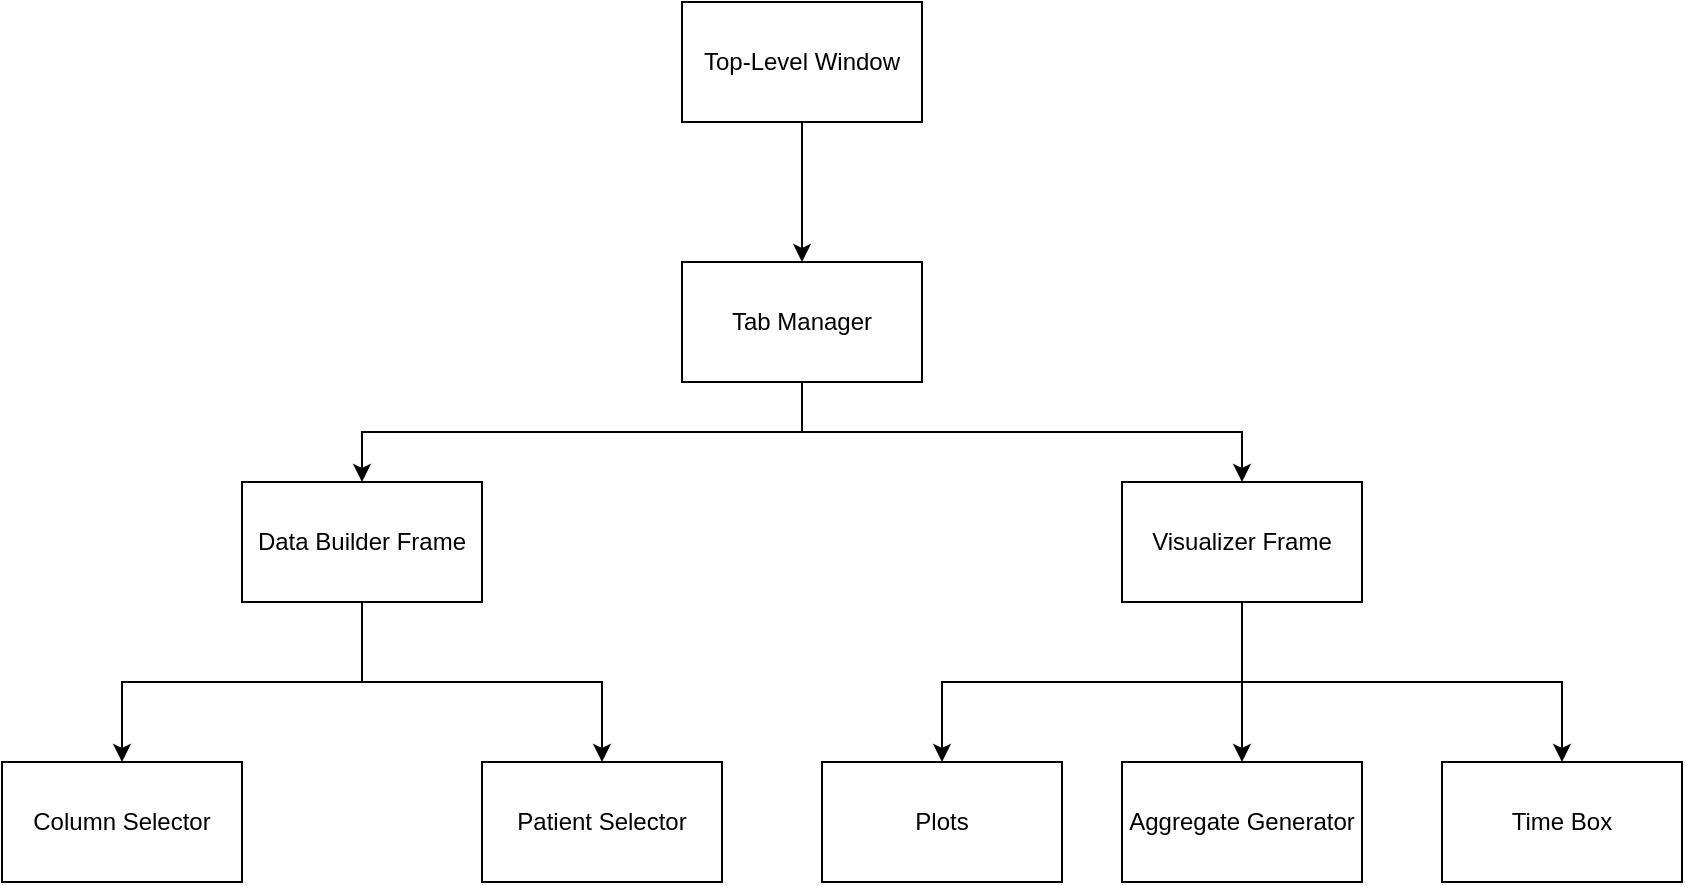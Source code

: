 <mxfile version="20.5.3" type="github" pages="2">
  <diagram id="W_cCqRv0Kzt1mo9RddS9" name="Page-1">
    <mxGraphModel dx="1902" dy="1036" grid="0" gridSize="10" guides="1" tooltips="1" connect="1" arrows="1" fold="1" page="1" pageScale="1" pageWidth="1100" pageHeight="850" background="#ffffff" math="0" shadow="0">
      <root>
        <mxCell id="0" />
        <mxCell id="1" parent="0" />
        <mxCell id="c53kzWZl8EBUGWe_J34K-12" style="edgeStyle=orthogonalEdgeStyle;rounded=0;orthogonalLoop=1;jettySize=auto;html=1;exitX=0.5;exitY=1;exitDx=0;exitDy=0;entryX=0.5;entryY=0;entryDx=0;entryDy=0;" parent="1" source="c53kzWZl8EBUGWe_J34K-1" target="c53kzWZl8EBUGWe_J34K-2" edge="1">
          <mxGeometry relative="1" as="geometry" />
        </mxCell>
        <mxCell id="c53kzWZl8EBUGWe_J34K-1" value="Top-Level Window" style="rounded=0;whiteSpace=wrap;html=1;" parent="1" vertex="1">
          <mxGeometry x="480" y="60" width="120" height="60" as="geometry" />
        </mxCell>
        <mxCell id="c53kzWZl8EBUGWe_J34K-11" style="edgeStyle=orthogonalEdgeStyle;rounded=0;orthogonalLoop=1;jettySize=auto;html=1;exitX=0.5;exitY=1;exitDx=0;exitDy=0;entryX=0.5;entryY=0;entryDx=0;entryDy=0;" parent="1" source="c53kzWZl8EBUGWe_J34K-2" target="c53kzWZl8EBUGWe_J34K-3" edge="1">
          <mxGeometry relative="1" as="geometry" />
        </mxCell>
        <mxCell id="c53kzWZl8EBUGWe_J34K-13" style="edgeStyle=orthogonalEdgeStyle;rounded=0;orthogonalLoop=1;jettySize=auto;html=1;exitX=0.5;exitY=1;exitDx=0;exitDy=0;entryX=0.5;entryY=0;entryDx=0;entryDy=0;" parent="1" source="c53kzWZl8EBUGWe_J34K-2" target="c53kzWZl8EBUGWe_J34K-4" edge="1">
          <mxGeometry relative="1" as="geometry" />
        </mxCell>
        <mxCell id="c53kzWZl8EBUGWe_J34K-2" value="Tab Manager" style="rounded=0;whiteSpace=wrap;html=1;" parent="1" vertex="1">
          <mxGeometry x="480" y="190" width="120" height="60" as="geometry" />
        </mxCell>
        <mxCell id="c53kzWZl8EBUGWe_J34K-14" style="edgeStyle=orthogonalEdgeStyle;rounded=0;orthogonalLoop=1;jettySize=auto;html=1;exitX=0.5;exitY=1;exitDx=0;exitDy=0;entryX=0.5;entryY=0;entryDx=0;entryDy=0;" parent="1" source="c53kzWZl8EBUGWe_J34K-3" target="c53kzWZl8EBUGWe_J34K-5" edge="1">
          <mxGeometry relative="1" as="geometry" />
        </mxCell>
        <mxCell id="c53kzWZl8EBUGWe_J34K-15" style="edgeStyle=orthogonalEdgeStyle;rounded=0;orthogonalLoop=1;jettySize=auto;html=1;exitX=0.5;exitY=1;exitDx=0;exitDy=0;entryX=0.5;entryY=0;entryDx=0;entryDy=0;" parent="1" source="c53kzWZl8EBUGWe_J34K-3" target="c53kzWZl8EBUGWe_J34K-6" edge="1">
          <mxGeometry relative="1" as="geometry" />
        </mxCell>
        <mxCell id="c53kzWZl8EBUGWe_J34K-3" value="Data Builder Frame" style="rounded=0;whiteSpace=wrap;html=1;" parent="1" vertex="1">
          <mxGeometry x="260" y="300" width="120" height="60" as="geometry" />
        </mxCell>
        <mxCell id="c53kzWZl8EBUGWe_J34K-16" style="edgeStyle=orthogonalEdgeStyle;rounded=0;orthogonalLoop=1;jettySize=auto;html=1;exitX=0.5;exitY=1;exitDx=0;exitDy=0;entryX=0.5;entryY=0;entryDx=0;entryDy=0;" parent="1" source="c53kzWZl8EBUGWe_J34K-4" target="c53kzWZl8EBUGWe_J34K-7" edge="1">
          <mxGeometry relative="1" as="geometry" />
        </mxCell>
        <mxCell id="c53kzWZl8EBUGWe_J34K-17" style="edgeStyle=orthogonalEdgeStyle;rounded=0;orthogonalLoop=1;jettySize=auto;html=1;exitX=0.5;exitY=1;exitDx=0;exitDy=0;entryX=0.5;entryY=0;entryDx=0;entryDy=0;" parent="1" source="c53kzWZl8EBUGWe_J34K-4" target="c53kzWZl8EBUGWe_J34K-9" edge="1">
          <mxGeometry relative="1" as="geometry" />
        </mxCell>
        <mxCell id="c53kzWZl8EBUGWe_J34K-18" style="edgeStyle=orthogonalEdgeStyle;rounded=0;orthogonalLoop=1;jettySize=auto;html=1;exitX=0.5;exitY=1;exitDx=0;exitDy=0;entryX=0.5;entryY=0;entryDx=0;entryDy=0;" parent="1" source="c53kzWZl8EBUGWe_J34K-4" target="c53kzWZl8EBUGWe_J34K-8" edge="1">
          <mxGeometry relative="1" as="geometry" />
        </mxCell>
        <mxCell id="c53kzWZl8EBUGWe_J34K-4" value="Visualizer Frame" style="rounded=0;whiteSpace=wrap;html=1;" parent="1" vertex="1">
          <mxGeometry x="700" y="300" width="120" height="60" as="geometry" />
        </mxCell>
        <mxCell id="c53kzWZl8EBUGWe_J34K-5" value="Column Selector" style="rounded=0;whiteSpace=wrap;html=1;" parent="1" vertex="1">
          <mxGeometry x="140" y="440" width="120" height="60" as="geometry" />
        </mxCell>
        <mxCell id="c53kzWZl8EBUGWe_J34K-6" value="Patient Selector" style="rounded=0;whiteSpace=wrap;html=1;" parent="1" vertex="1">
          <mxGeometry x="380" y="440" width="120" height="60" as="geometry" />
        </mxCell>
        <mxCell id="c53kzWZl8EBUGWe_J34K-7" value="Plots" style="rounded=0;whiteSpace=wrap;html=1;" parent="1" vertex="1">
          <mxGeometry x="550" y="440" width="120" height="60" as="geometry" />
        </mxCell>
        <mxCell id="c53kzWZl8EBUGWe_J34K-8" value="Time Box" style="rounded=0;whiteSpace=wrap;html=1;" parent="1" vertex="1">
          <mxGeometry x="860" y="440" width="120" height="60" as="geometry" />
        </mxCell>
        <mxCell id="c53kzWZl8EBUGWe_J34K-9" value="Aggregate Generator" style="rounded=0;whiteSpace=wrap;html=1;" parent="1" vertex="1">
          <mxGeometry x="700" y="440" width="120" height="60" as="geometry" />
        </mxCell>
      </root>
    </mxGraphModel>
  </diagram>
  <diagram id="jYoCVKqLXng2T-5TM0VG" name="Page-2">
    <mxGraphModel dx="1902" dy="1036" grid="1" gridSize="10" guides="1" tooltips="1" connect="1" arrows="1" fold="1" page="1" pageScale="1" pageWidth="1100" pageHeight="850" background="#ffffff" math="0" shadow="0">
      <root>
        <mxCell id="0" />
        <mxCell id="1" parent="0" />
        <mxCell id="l-k8mICFh_a-U3BNCip7-1" value="Window (tk.Tk)" style="swimlane;fontStyle=0;childLayout=stackLayout;horizontal=1;startSize=26;fillColor=none;horizontalStack=0;resizeParent=1;resizeParentMax=0;resizeLast=0;collapsible=1;marginBottom=0;" parent="1" vertex="1">
          <mxGeometry x="460" y="60" width="140" height="78" as="geometry" />
        </mxCell>
        <mxCell id="l-k8mICFh_a-U3BNCip7-2" value="notebook" style="text;strokeColor=none;fillColor=none;align=left;verticalAlign=top;spacingLeft=4;spacingRight=4;overflow=hidden;rotatable=0;points=[[0,0.5],[1,0.5]];portConstraint=eastwest;" parent="l-k8mICFh_a-U3BNCip7-1" vertex="1">
          <mxGeometry y="26" width="140" height="26" as="geometry" />
        </mxCell>
        <mxCell id="l-k8mICFh_a-U3BNCip7-3" value="AddTab(name, frame)" style="text;strokeColor=none;fillColor=none;align=left;verticalAlign=top;spacingLeft=4;spacingRight=4;overflow=hidden;rotatable=0;points=[[0,0.5],[1,0.5]];portConstraint=eastwest;" parent="l-k8mICFh_a-U3BNCip7-1" vertex="1">
          <mxGeometry y="52" width="140" height="26" as="geometry" />
        </mxCell>
        <mxCell id="l-k8mICFh_a-U3BNCip7-5" value="DataBuilderFrame (tk.Frame)" style="swimlane;fontStyle=0;childLayout=stackLayout;horizontal=1;startSize=26;fillColor=none;horizontalStack=0;resizeParent=1;resizeParentMax=0;resizeLast=0;collapsible=1;marginBottom=0;" parent="1" vertex="1">
          <mxGeometry x="140" y="120" width="170" height="156" as="geometry" />
        </mxCell>
        <mxCell id="l-k8mICFh_a-U3BNCip7-6" value="notebook" style="text;strokeColor=none;fillColor=none;align=left;verticalAlign=top;spacingLeft=4;spacingRight=4;overflow=hidden;rotatable=0;points=[[0,0.5],[1,0.5]];portConstraint=eastwest;" parent="l-k8mICFh_a-U3BNCip7-5" vertex="1">
          <mxGeometry y="26" width="170" height="26" as="geometry" />
        </mxCell>
        <mxCell id="l-k8mICFh_a-U3BNCip7-7" value="fileSelector" style="text;strokeColor=none;fillColor=none;align=left;verticalAlign=top;spacingLeft=4;spacingRight=4;overflow=hidden;rotatable=0;points=[[0,0.5],[1,0.5]];portConstraint=eastwest;" parent="l-k8mICFh_a-U3BNCip7-5" vertex="1">
          <mxGeometry y="52" width="170" height="26" as="geometry" />
        </mxCell>
        <mxCell id="l-k8mICFh_a-U3BNCip7-8" value="columnSelector" style="text;strokeColor=none;fillColor=none;align=left;verticalAlign=top;spacingLeft=4;spacingRight=4;overflow=hidden;rotatable=0;points=[[0,0.5],[1,0.5]];portConstraint=eastwest;" parent="l-k8mICFh_a-U3BNCip7-5" vertex="1">
          <mxGeometry y="78" width="170" height="26" as="geometry" />
        </mxCell>
        <mxCell id="l-k8mICFh_a-U3BNCip7-9" value="createVisualButton" style="text;strokeColor=none;fillColor=none;align=left;verticalAlign=top;spacingLeft=4;spacingRight=4;overflow=hidden;rotatable=0;points=[[0,0.5],[1,0.5]];portConstraint=eastwest;" parent="l-k8mICFh_a-U3BNCip7-5" vertex="1">
          <mxGeometry y="104" width="170" height="26" as="geometry" />
        </mxCell>
        <mxCell id="l-k8mICFh_a-U3BNCip7-10" value="CreateVisual()" style="text;strokeColor=none;fillColor=none;align=left;verticalAlign=top;spacingLeft=4;spacingRight=4;overflow=hidden;rotatable=0;points=[[0,0.5],[1,0.5]];portConstraint=eastwest;" parent="l-k8mICFh_a-U3BNCip7-5" vertex="1">
          <mxGeometry y="130" width="170" height="26" as="geometry" />
        </mxCell>
        <mxCell id="l-k8mICFh_a-U3BNCip7-11" value="FileSelectorFrame&#xa;(tk.Frame)" style="swimlane;fontStyle=0;childLayout=stackLayout;horizontal=1;startSize=26;fillColor=none;horizontalStack=0;resizeParent=1;resizeParentMax=0;resizeLast=0;collapsible=1;marginBottom=0;" parent="1" vertex="1">
          <mxGeometry x="50" y="350" width="140" height="260" as="geometry" />
        </mxCell>
        <mxCell id="l-k8mICFh_a-U3BNCip7-12" value="root" style="text;strokeColor=none;fillColor=none;align=left;verticalAlign=top;spacingLeft=4;spacingRight=4;overflow=hidden;rotatable=0;points=[[0,0.5],[1,0.5]];portConstraint=eastwest;" parent="l-k8mICFh_a-U3BNCip7-11" vertex="1">
          <mxGeometry y="26" width="140" height="26" as="geometry" />
        </mxCell>
        <mxCell id="l-k8mICFh_a-U3BNCip7-13" value="dateList" style="text;strokeColor=none;fillColor=none;align=left;verticalAlign=top;spacingLeft=4;spacingRight=4;overflow=hidden;rotatable=0;points=[[0,0.5],[1,0.5]];portConstraint=eastwest;" parent="l-k8mICFh_a-U3BNCip7-11" vertex="1">
          <mxGeometry y="52" width="140" height="26" as="geometry" />
        </mxCell>
        <mxCell id="l-k8mICFh_a-U3BNCip7-14" value="patientList" style="text;strokeColor=none;fillColor=none;align=left;verticalAlign=top;spacingLeft=4;spacingRight=4;overflow=hidden;rotatable=0;points=[[0,0.5],[1,0.5]];portConstraint=eastwest;" parent="l-k8mICFh_a-U3BNCip7-11" vertex="1">
          <mxGeometry y="78" width="140" height="26" as="geometry" />
        </mxCell>
        <mxCell id="l-k8mICFh_a-U3BNCip7-16" value="pathToSelection" style="text;strokeColor=none;fillColor=none;align=left;verticalAlign=top;spacingLeft=4;spacingRight=4;overflow=hidden;rotatable=0;points=[[0,0.5],[1,0.5]];portConstraint=eastwest;" parent="l-k8mICFh_a-U3BNCip7-11" vertex="1">
          <mxGeometry y="104" width="140" height="26" as="geometry" />
        </mxCell>
        <mxCell id="l-k8mICFh_a-U3BNCip7-17" value="UpdateDateOptions()" style="text;strokeColor=none;fillColor=none;align=left;verticalAlign=top;spacingLeft=4;spacingRight=4;overflow=hidden;rotatable=0;points=[[0,0.5],[1,0.5]];portConstraint=eastwest;" parent="l-k8mICFh_a-U3BNCip7-11" vertex="1">
          <mxGeometry y="130" width="140" height="26" as="geometry" />
        </mxCell>
        <mxCell id="l-k8mICFh_a-U3BNCip7-18" value="UpdatePatientOptions()" style="text;strokeColor=none;fillColor=none;align=left;verticalAlign=top;spacingLeft=4;spacingRight=4;overflow=hidden;rotatable=0;points=[[0,0.5],[1,0.5]];portConstraint=eastwest;" parent="l-k8mICFh_a-U3BNCip7-11" vertex="1">
          <mxGeometry y="156" width="140" height="26" as="geometry" />
        </mxCell>
        <mxCell id="l-k8mICFh_a-U3BNCip7-19" value="OnDateSelected()" style="text;strokeColor=none;fillColor=none;align=left;verticalAlign=top;spacingLeft=4;spacingRight=4;overflow=hidden;rotatable=0;points=[[0,0.5],[1,0.5]];portConstraint=eastwest;" parent="l-k8mICFh_a-U3BNCip7-11" vertex="1">
          <mxGeometry y="182" width="140" height="26" as="geometry" />
        </mxCell>
        <mxCell id="l-k8mICFh_a-U3BNCip7-20" value="OnPatientSelected()" style="text;strokeColor=none;fillColor=none;align=left;verticalAlign=top;spacingLeft=4;spacingRight=4;overflow=hidden;rotatable=0;points=[[0,0.5],[1,0.5]];portConstraint=eastwest;" parent="l-k8mICFh_a-U3BNCip7-11" vertex="1">
          <mxGeometry y="208" width="140" height="26" as="geometry" />
        </mxCell>
        <mxCell id="l-k8mICFh_a-U3BNCip7-21" value="GetPathToFiles()" style="text;strokeColor=none;fillColor=none;align=left;verticalAlign=top;spacingLeft=4;spacingRight=4;overflow=hidden;rotatable=0;points=[[0,0.5],[1,0.5]];portConstraint=eastwest;" parent="l-k8mICFh_a-U3BNCip7-11" vertex="1">
          <mxGeometry y="234" width="140" height="26" as="geometry" />
        </mxCell>
        <mxCell id="l-k8mICFh_a-U3BNCip7-22" value="ColumnSelectorFrame&#xa;(tk.Frame)" style="swimlane;fontStyle=0;childLayout=stackLayout;horizontal=1;startSize=26;fillColor=none;horizontalStack=0;resizeParent=1;resizeParentMax=0;resizeLast=0;collapsible=1;marginBottom=0;" parent="1" vertex="1">
          <mxGeometry x="230" y="350" width="140" height="286" as="geometry" />
        </mxCell>
        <mxCell id="l-k8mICFh_a-U3BNCip7-23" value="root" style="text;strokeColor=none;fillColor=none;align=left;verticalAlign=top;spacingLeft=4;spacingRight=4;overflow=hidden;rotatable=0;points=[[0,0.5],[1,0.5]];portConstraint=eastwest;" parent="l-k8mICFh_a-U3BNCip7-22" vertex="1">
          <mxGeometry y="26" width="140" height="26" as="geometry" />
        </mxCell>
        <mxCell id="l-k8mICFh_a-U3BNCip7-24" value="chosenCols" style="text;strokeColor=none;fillColor=none;align=left;verticalAlign=top;spacingLeft=4;spacingRight=4;overflow=hidden;rotatable=0;points=[[0,0.5],[1,0.5]];portConstraint=eastwest;" parent="l-k8mICFh_a-U3BNCip7-22" vertex="1">
          <mxGeometry y="52" width="140" height="26" as="geometry" />
        </mxCell>
        <mxCell id="l-k8mICFh_a-U3BNCip7-25" value="unchosenCols" style="text;strokeColor=none;fillColor=none;align=left;verticalAlign=top;spacingLeft=4;spacingRight=4;overflow=hidden;rotatable=0;points=[[0,0.5],[1,0.5]];portConstraint=eastwest;" parent="l-k8mICFh_a-U3BNCip7-22" vertex="1">
          <mxGeometry y="78" width="140" height="26" as="geometry" />
        </mxCell>
        <mxCell id="l-k8mICFh_a-U3BNCip7-26" value="addColButton" style="text;strokeColor=none;fillColor=none;align=left;verticalAlign=top;spacingLeft=4;spacingRight=4;overflow=hidden;rotatable=0;points=[[0,0.5],[1,0.5]];portConstraint=eastwest;" parent="l-k8mICFh_a-U3BNCip7-22" vertex="1">
          <mxGeometry y="104" width="140" height="26" as="geometry" />
        </mxCell>
        <mxCell id="l-k8mICFh_a-U3BNCip7-27" value="removeColButton" style="text;strokeColor=none;fillColor=none;align=left;verticalAlign=top;spacingLeft=4;spacingRight=4;overflow=hidden;rotatable=0;points=[[0,0.5],[1,0.5]];portConstraint=eastwest;" parent="l-k8mICFh_a-U3BNCip7-22" vertex="1">
          <mxGeometry y="130" width="140" height="26" as="geometry" />
        </mxCell>
        <mxCell id="l-k8mICFh_a-U3BNCip7-28" value="removeColButton" style="text;strokeColor=none;fillColor=none;align=left;verticalAlign=top;spacingLeft=4;spacingRight=4;overflow=hidden;rotatable=0;points=[[0,0.5],[1,0.5]];portConstraint=eastwest;" parent="l-k8mICFh_a-U3BNCip7-22" vertex="1">
          <mxGeometry y="156" width="140" height="26" as="geometry" />
        </mxCell>
        <mxCell id="l-k8mICFh_a-U3BNCip7-29" value="AddColumn()" style="text;strokeColor=none;fillColor=none;align=left;verticalAlign=top;spacingLeft=4;spacingRight=4;overflow=hidden;rotatable=0;points=[[0,0.5],[1,0.5]];portConstraint=eastwest;" parent="l-k8mICFh_a-U3BNCip7-22" vertex="1">
          <mxGeometry y="182" width="140" height="26" as="geometry" />
        </mxCell>
        <mxCell id="l-k8mICFh_a-U3BNCip7-30" value="RemoveColumn()" style="text;strokeColor=none;fillColor=none;align=left;verticalAlign=top;spacingLeft=4;spacingRight=4;overflow=hidden;rotatable=0;points=[[0,0.5],[1,0.5]];portConstraint=eastwest;" parent="l-k8mICFh_a-U3BNCip7-22" vertex="1">
          <mxGeometry y="208" width="140" height="26" as="geometry" />
        </mxCell>
        <mxCell id="l-k8mICFh_a-U3BNCip7-31" value="UpdateView()" style="text;strokeColor=none;fillColor=none;align=left;verticalAlign=top;spacingLeft=4;spacingRight=4;overflow=hidden;rotatable=0;points=[[0,0.5],[1,0.5]];portConstraint=eastwest;" parent="l-k8mICFh_a-U3BNCip7-22" vertex="1">
          <mxGeometry y="234" width="140" height="26" as="geometry" />
        </mxCell>
        <mxCell id="l-k8mICFh_a-U3BNCip7-32" value="GetChosenColumns()" style="text;strokeColor=none;fillColor=none;align=left;verticalAlign=top;spacingLeft=4;spacingRight=4;overflow=hidden;rotatable=0;points=[[0,0.5],[1,0.5]];portConstraint=eastwest;" parent="l-k8mICFh_a-U3BNCip7-22" vertex="1">
          <mxGeometry y="260" width="140" height="26" as="geometry" />
        </mxCell>
        <mxCell id="l-k8mICFh_a-U3BNCip7-36" value="1" style="endArrow=open;html=1;endSize=12;startArrow=diamondThin;startSize=14;startFill=1;edgeStyle=orthogonalEdgeStyle;align=left;verticalAlign=bottom;rounded=0;exitX=0;exitY=0.5;exitDx=0;exitDy=0;entryX=0.5;entryY=0;entryDx=0;entryDy=0;" parent="1" source="l-k8mICFh_a-U3BNCip7-2" target="l-k8mICFh_a-U3BNCip7-5" edge="1">
          <mxGeometry x="-0.852" relative="1" as="geometry">
            <mxPoint x="470" y="530" as="sourcePoint" />
            <mxPoint x="630" y="530" as="targetPoint" />
            <mxPoint as="offset" />
          </mxGeometry>
        </mxCell>
        <mxCell id="l-k8mICFh_a-U3BNCip7-37" value="1" style="endArrow=open;html=1;endSize=12;startArrow=diamondThin;startSize=14;startFill=1;edgeStyle=orthogonalEdgeStyle;align=left;verticalAlign=bottom;rounded=0;exitX=1;exitY=0.5;exitDx=0;exitDy=0;entryX=0.5;entryY=0;entryDx=0;entryDy=0;" parent="1" source="l-k8mICFh_a-U3BNCip7-10" target="l-k8mICFh_a-U3BNCip7-22" edge="1">
          <mxGeometry x="-1" y="3" relative="1" as="geometry">
            <mxPoint x="470" y="530" as="sourcePoint" />
            <mxPoint x="630" y="530" as="targetPoint" />
          </mxGeometry>
        </mxCell>
        <mxCell id="l-k8mICFh_a-U3BNCip7-38" value="1" style="endArrow=open;html=1;endSize=12;startArrow=diamondThin;startSize=14;startFill=1;edgeStyle=orthogonalEdgeStyle;align=left;verticalAlign=bottom;rounded=0;exitX=0;exitY=0.5;exitDx=0;exitDy=0;entryX=0.5;entryY=0;entryDx=0;entryDy=0;" parent="1" source="l-k8mICFh_a-U3BNCip7-10" target="l-k8mICFh_a-U3BNCip7-11" edge="1">
          <mxGeometry x="-0.626" relative="1" as="geometry">
            <mxPoint x="470" y="530" as="sourcePoint" />
            <mxPoint x="630" y="530" as="targetPoint" />
            <mxPoint as="offset" />
          </mxGeometry>
        </mxCell>
        <mxCell id="l-k8mICFh_a-U3BNCip7-39" value="1" style="endArrow=open;html=1;endSize=12;startArrow=diamondThin;startSize=14;startFill=0;edgeStyle=orthogonalEdgeStyle;align=left;verticalAlign=bottom;rounded=0;exitX=1;exitY=0.5;exitDx=0;exitDy=0;" parent="1" source="l-k8mICFh_a-U3BNCip7-2" target="l-k8mICFh_a-U3BNCip7-40" edge="1">
          <mxGeometry x="-1" y="3" relative="1" as="geometry">
            <mxPoint x="470" y="400" as="sourcePoint" />
            <mxPoint x="770" y="260" as="targetPoint" />
          </mxGeometry>
        </mxCell>
        <mxCell id="l-k8mICFh_a-U3BNCip7-40" value="VisualizerFrame (tk.Frame)" style="swimlane;fontStyle=0;childLayout=stackLayout;horizontal=1;startSize=26;fillColor=none;horizontalStack=0;resizeParent=1;resizeParentMax=0;resizeLast=0;collapsible=1;marginBottom=0;" parent="1" vertex="1">
          <mxGeometry x="770" y="138" width="180" height="260" as="geometry" />
        </mxCell>
        <mxCell id="l-k8mICFh_a-U3BNCip7-41" value="notebook" style="text;strokeColor=none;fillColor=none;align=left;verticalAlign=top;spacingLeft=4;spacingRight=4;overflow=hidden;rotatable=0;points=[[0,0.5],[1,0.5]];portConstraint=eastwest;" parent="l-k8mICFh_a-U3BNCip7-40" vertex="1">
          <mxGeometry y="26" width="180" height="26" as="geometry" />
        </mxCell>
        <mxCell id="l-k8mICFh_a-U3BNCip7-45" value="summaryCsvPath" style="text;strokeColor=none;fillColor=none;align=left;verticalAlign=top;spacingLeft=4;spacingRight=4;overflow=hidden;rotatable=0;points=[[0,0.5],[1,0.5]];portConstraint=eastwest;" parent="l-k8mICFh_a-U3BNCip7-40" vertex="1">
          <mxGeometry y="52" width="180" height="26" as="geometry" />
        </mxCell>
        <mxCell id="l-k8mICFh_a-U3BNCip7-42" value="metadataCsvPath" style="text;strokeColor=none;fillColor=none;align=left;verticalAlign=top;spacingLeft=4;spacingRight=4;overflow=hidden;rotatable=0;points=[[0,0.5],[1,0.5]];portConstraint=eastwest;" parent="l-k8mICFh_a-U3BNCip7-40" vertex="1">
          <mxGeometry y="78" width="180" height="26" as="geometry" />
        </mxCell>
        <mxCell id="l-k8mICFh_a-U3BNCip7-43" value="dependentVariables" style="text;strokeColor=none;fillColor=none;align=left;verticalAlign=top;spacingLeft=4;spacingRight=4;overflow=hidden;rotatable=0;points=[[0,0.5],[1,0.5]];portConstraint=eastwest;" parent="l-k8mICFh_a-U3BNCip7-40" vertex="1">
          <mxGeometry y="104" width="180" height="26" as="geometry" />
        </mxCell>
        <mxCell id="l-k8mICFh_a-U3BNCip7-44" value="numberOfGraphs" style="text;strokeColor=none;fillColor=none;align=left;verticalAlign=top;spacingLeft=4;spacingRight=4;overflow=hidden;rotatable=0;points=[[0,0.5],[1,0.5]];portConstraint=eastwest;" parent="l-k8mICFh_a-U3BNCip7-40" vertex="1">
          <mxGeometry y="130" width="180" height="26" as="geometry" />
        </mxCell>
        <mxCell id="l-k8mICFh_a-U3BNCip7-46" value="dataFrameWindowed" style="text;strokeColor=none;fillColor=none;align=left;verticalAlign=top;spacingLeft=4;spacingRight=4;overflow=hidden;rotatable=0;points=[[0,0.5],[1,0.5]];portConstraint=eastwest;" parent="l-k8mICFh_a-U3BNCip7-40" vertex="1">
          <mxGeometry y="156" width="180" height="26" as="geometry" />
        </mxCell>
        <mxCell id="l-k8mICFh_a-U3BNCip7-49" value="matplotCanvas" style="text;strokeColor=none;fillColor=none;align=left;verticalAlign=top;spacingLeft=4;spacingRight=4;overflow=hidden;rotatable=0;points=[[0,0.5],[1,0.5]];portConstraint=eastwest;" parent="l-k8mICFh_a-U3BNCip7-40" vertex="1">
          <mxGeometry y="182" width="180" height="26" as="geometry" />
        </mxCell>
        <mxCell id="l-k8mICFh_a-U3BNCip7-47" value="SetupGraphs()" style="text;strokeColor=none;fillColor=none;align=left;verticalAlign=top;spacingLeft=4;spacingRight=4;overflow=hidden;rotatable=0;points=[[0,0.5],[1,0.5]];portConstraint=eastwest;" parent="l-k8mICFh_a-U3BNCip7-40" vertex="1">
          <mxGeometry y="208" width="180" height="26" as="geometry" />
        </mxCell>
        <mxCell id="l-k8mICFh_a-U3BNCip7-48" value="GetCanvas()" style="text;strokeColor=none;fillColor=none;align=left;verticalAlign=top;spacingLeft=4;spacingRight=4;overflow=hidden;rotatable=0;points=[[0,0.5],[1,0.5]];portConstraint=eastwest;" parent="l-k8mICFh_a-U3BNCip7-40" vertex="1">
          <mxGeometry y="234" width="180" height="26" as="geometry" />
        </mxCell>
        <mxCell id="bBJrGRC-faZmxd1EPWDm-2" value="1" style="endArrow=open;html=1;endSize=12;startArrow=diamondThin;startSize=14;startFill=0;edgeStyle=orthogonalEdgeStyle;align=left;verticalAlign=bottom;rounded=0;entryX=0.5;entryY=0;entryDx=0;entryDy=0;exitX=0;exitY=0.5;exitDx=0;exitDy=0;" edge="1" parent="1" source="l-k8mICFh_a-U3BNCip7-3" target="bBJrGRC-faZmxd1EPWDm-3">
          <mxGeometry x="-0.944" y="25" relative="1" as="geometry">
            <mxPoint x="450" y="125" as="sourcePoint" />
            <mxPoint x="750" y="269" as="targetPoint" />
            <Array as="points">
              <mxPoint x="400" y="125" />
              <mxPoint x="400" y="240" />
              <mxPoint x="530" y="240" />
            </Array>
            <mxPoint as="offset" />
          </mxGeometry>
        </mxCell>
        <mxCell id="bBJrGRC-faZmxd1EPWDm-3" value="TableFrame (tk.Frame)" style="swimlane;fontStyle=0;childLayout=stackLayout;horizontal=1;startSize=26;fillColor=none;horizontalStack=0;resizeParent=1;resizeParentMax=0;resizeLast=0;collapsible=1;marginBottom=0;" vertex="1" parent="1">
          <mxGeometry x="460" y="290" width="140" height="208" as="geometry" />
        </mxCell>
        <mxCell id="bBJrGRC-faZmxd1EPWDm-4" value="notebook" style="text;strokeColor=none;fillColor=none;align=left;verticalAlign=top;spacingLeft=4;spacingRight=4;overflow=hidden;rotatable=0;points=[[0,0.5],[1,0.5]];portConstraint=eastwest;" vertex="1" parent="bBJrGRC-faZmxd1EPWDm-3">
          <mxGeometry y="26" width="140" height="26" as="geometry" />
        </mxCell>
        <mxCell id="bBJrGRC-faZmxd1EPWDm-5" value="summaryCsvPath" style="text;strokeColor=none;fillColor=none;align=left;verticalAlign=top;spacingLeft=4;spacingRight=4;overflow=hidden;rotatable=0;points=[[0,0.5],[1,0.5]];portConstraint=eastwest;" vertex="1" parent="bBJrGRC-faZmxd1EPWDm-3">
          <mxGeometry y="52" width="140" height="26" as="geometry" />
        </mxCell>
        <mxCell id="bBJrGRC-faZmxd1EPWDm-6" value="chosenCols" style="text;strokeColor=none;fillColor=none;align=left;verticalAlign=top;spacingLeft=4;spacingRight=4;overflow=hidden;rotatable=0;points=[[0,0.5],[1,0.5]];portConstraint=eastwest;" vertex="1" parent="bBJrGRC-faZmxd1EPWDm-3">
          <mxGeometry y="78" width="140" height="26" as="geometry" />
        </mxCell>
        <mxCell id="bBJrGRC-faZmxd1EPWDm-7" value="dependentVariables" style="text;strokeColor=none;fillColor=none;align=left;verticalAlign=top;spacingLeft=4;spacingRight=4;overflow=hidden;rotatable=0;points=[[0,0.5],[1,0.5]];portConstraint=eastwest;" vertex="1" parent="bBJrGRC-faZmxd1EPWDm-3">
          <mxGeometry y="104" width="140" height="26" as="geometry" />
        </mxCell>
        <mxCell id="bBJrGRC-faZmxd1EPWDm-8" value="numberOfGraphs" style="text;strokeColor=none;fillColor=none;align=left;verticalAlign=top;spacingLeft=4;spacingRight=4;overflow=hidden;rotatable=0;points=[[0,0.5],[1,0.5]];portConstraint=eastwest;" vertex="1" parent="bBJrGRC-faZmxd1EPWDm-3">
          <mxGeometry y="130" width="140" height="26" as="geometry" />
        </mxCell>
        <mxCell id="bBJrGRC-faZmxd1EPWDm-9" value="summaryStats" style="text;strokeColor=none;fillColor=none;align=left;verticalAlign=top;spacingLeft=4;spacingRight=4;overflow=hidden;rotatable=0;points=[[0,0.5],[1,0.5]];portConstraint=eastwest;" vertex="1" parent="bBJrGRC-faZmxd1EPWDm-3">
          <mxGeometry y="156" width="140" height="26" as="geometry" />
        </mxCell>
        <mxCell id="bBJrGRC-faZmxd1EPWDm-11" value="CreateTable()" style="text;strokeColor=none;fillColor=none;align=left;verticalAlign=top;spacingLeft=4;spacingRight=4;overflow=hidden;rotatable=0;points=[[0,0.5],[1,0.5]];portConstraint=eastwest;" vertex="1" parent="bBJrGRC-faZmxd1EPWDm-3">
          <mxGeometry y="182" width="140" height="26" as="geometry" />
        </mxCell>
        <mxCell id="bBJrGRC-faZmxd1EPWDm-23" style="edgeStyle=orthogonalEdgeStyle;rounded=0;orthogonalLoop=1;jettySize=auto;html=1;exitX=0.5;exitY=0;exitDx=0;exitDy=0;entryX=1;entryY=0.5;entryDx=0;entryDy=0;" edge="1" parent="1" source="bBJrGRC-faZmxd1EPWDm-13" target="bBJrGRC-faZmxd1EPWDm-9">
          <mxGeometry relative="1" as="geometry" />
        </mxCell>
        <mxCell id="bBJrGRC-faZmxd1EPWDm-24" style="edgeStyle=orthogonalEdgeStyle;rounded=0;orthogonalLoop=1;jettySize=auto;html=1;exitX=0.75;exitY=0;exitDx=0;exitDy=0;entryX=0;entryY=0.5;entryDx=0;entryDy=0;" edge="1" parent="1" source="bBJrGRC-faZmxd1EPWDm-13" target="l-k8mICFh_a-U3BNCip7-46">
          <mxGeometry relative="1" as="geometry">
            <Array as="points">
              <mxPoint x="750" y="630" />
              <mxPoint x="750" y="307" />
            </Array>
          </mxGeometry>
        </mxCell>
        <mxCell id="bBJrGRC-faZmxd1EPWDm-13" value="DataFrame_Windowed" style="swimlane;fontStyle=0;childLayout=stackLayout;horizontal=1;startSize=26;fillColor=none;horizontalStack=0;resizeParent=1;resizeParentMax=0;resizeLast=0;collapsible=1;marginBottom=0;" vertex="1" parent="1">
          <mxGeometry x="610" y="630" width="190" height="182" as="geometry" />
        </mxCell>
        <mxCell id="bBJrGRC-faZmxd1EPWDm-14" value="chosenCols" style="text;strokeColor=none;fillColor=none;align=left;verticalAlign=top;spacingLeft=4;spacingRight=4;overflow=hidden;rotatable=0;points=[[0,0.5],[1,0.5]];portConstraint=eastwest;" vertex="1" parent="bBJrGRC-faZmxd1EPWDm-13">
          <mxGeometry y="26" width="190" height="26" as="geometry" />
        </mxCell>
        <mxCell id="bBJrGRC-faZmxd1EPWDm-15" value="AddColumn()" style="text;strokeColor=none;fillColor=none;align=left;verticalAlign=top;spacingLeft=4;spacingRight=4;overflow=hidden;rotatable=0;points=[[0,0.5],[1,0.5]];portConstraint=eastwest;" vertex="1" parent="bBJrGRC-faZmxd1EPWDm-13">
          <mxGeometry y="52" width="190" height="26" as="geometry" />
        </mxCell>
        <mxCell id="bBJrGRC-faZmxd1EPWDm-16" value="RemoveColumn()" style="text;strokeColor=none;fillColor=none;align=left;verticalAlign=top;spacingLeft=4;spacingRight=4;overflow=hidden;rotatable=0;points=[[0,0.5],[1,0.5]];portConstraint=eastwest;" vertex="1" parent="bBJrGRC-faZmxd1EPWDm-13">
          <mxGeometry y="78" width="190" height="26" as="geometry" />
        </mxCell>
        <mxCell id="bBJrGRC-faZmxd1EPWDm-17" value="GetSelectedColumns()" style="text;strokeColor=none;fillColor=none;align=left;verticalAlign=top;spacingLeft=4;spacingRight=4;overflow=hidden;rotatable=0;points=[[0,0.5],[1,0.5]];portConstraint=eastwest;" vertex="1" parent="bBJrGRC-faZmxd1EPWDm-13">
          <mxGeometry y="104" width="190" height="26" as="geometry" />
        </mxCell>
        <mxCell id="bBJrGRC-faZmxd1EPWDm-21" value="GetDataFrameWindow()" style="text;strokeColor=none;fillColor=none;align=left;verticalAlign=top;spacingLeft=4;spacingRight=4;overflow=hidden;rotatable=0;points=[[0,0.5],[1,0.5]];portConstraint=eastwest;" vertex="1" parent="bBJrGRC-faZmxd1EPWDm-13">
          <mxGeometry y="130" width="190" height="26" as="geometry" />
        </mxCell>
        <mxCell id="bBJrGRC-faZmxd1EPWDm-22" value="Aggregate()" style="text;strokeColor=none;fillColor=none;align=left;verticalAlign=top;spacingLeft=4;spacingRight=4;overflow=hidden;rotatable=0;points=[[0,0.5],[1,0.5]];portConstraint=eastwest;" vertex="1" parent="bBJrGRC-faZmxd1EPWDm-13">
          <mxGeometry y="156" width="190" height="26" as="geometry" />
        </mxCell>
      </root>
    </mxGraphModel>
  </diagram>
</mxfile>
